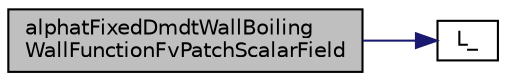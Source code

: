 digraph "alphatFixedDmdtWallBoilingWallFunctionFvPatchScalarField"
{
  bgcolor="transparent";
  edge [fontname="Helvetica",fontsize="10",labelfontname="Helvetica",labelfontsize="10"];
  node [fontname="Helvetica",fontsize="10",shape=record];
  rankdir="LR";
  Node1 [label="alphatFixedDmdtWallBoiling\lWallFunctionFvPatchScalarField",height=0.2,width=0.4,color="black", fillcolor="grey75", style="filled" fontcolor="black"];
  Node1 -> Node2 [color="midnightblue",fontsize="10",style="solid",fontname="Helvetica"];
  Node2 [label="L_",height=0.2,width=0.4,color="black",URL="$turbulentDigitalFilterInletFvPatchVectorField_8C.html#acd7012e0c6b498f168b07c96f9909144"];
}
